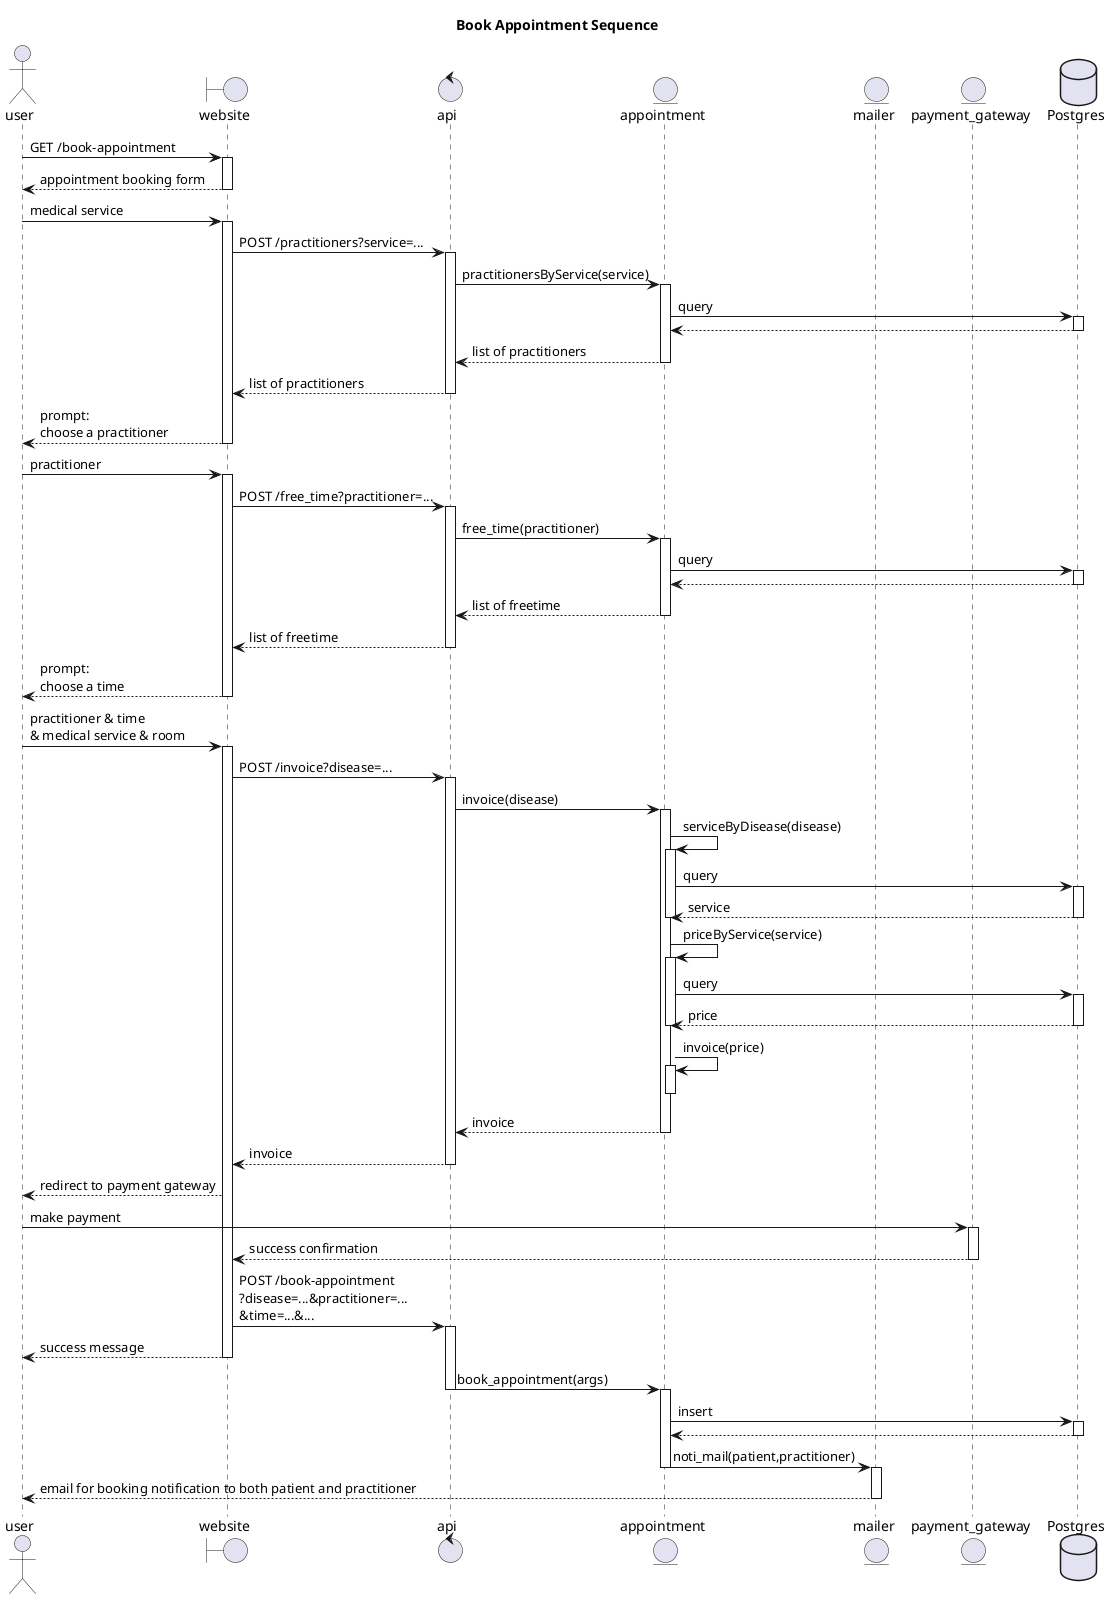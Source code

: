 @startuml
title Book Appointment Sequence

actor user as U
boundary website as W
control api
entity appointment as A
entity mailer as M
entity payment_gateway as G
database Postgres as P

U -> W++: GET /book-appointment
return appointment booking form

U -> W++:  medical service
W -> api++: POST /practitioners?service=...
api -> A++: practitionersByService(service)
A -> P++: query
return
return list of practitioners
return list of practitioners
return prompt:\nchoose a practitioner

U -> W++:  practitioner
W -> api++: POST /free_time?practitioner=...
api -> A++: free_time(practitioner)
A -> P++: query
return
return list of freetime
return list of freetime
return prompt:\nchoose a time

U -> W++: practitioner & time \n& medical service & room
W -> api++: POST /invoice?disease=...
api -> A++: invoice(disease)
A -> A++: serviceByDisease(disease)
A -> P++: query
return service
A--
A -> A++: priceByService(service)
A -> P++: query
return price
A--
A -> A++: invoice(price)
A--
return invoice
return invoice
U <-- W: redirect to payment gateway

U -> G++: make payment
W <-- G--: success confirmation
W -> api++: POST /book-appointment\n?disease=...&practitioner=...\n&time=...&...
U <-- W--: success message
api -> A: book_appointment(args)
api--
A++
A -> P++: insert
return
A -> M: noti_mail(patient,practitioner)
A--
M++
U <-- M--: email for booking notification to both patient and practitioner
@enduml